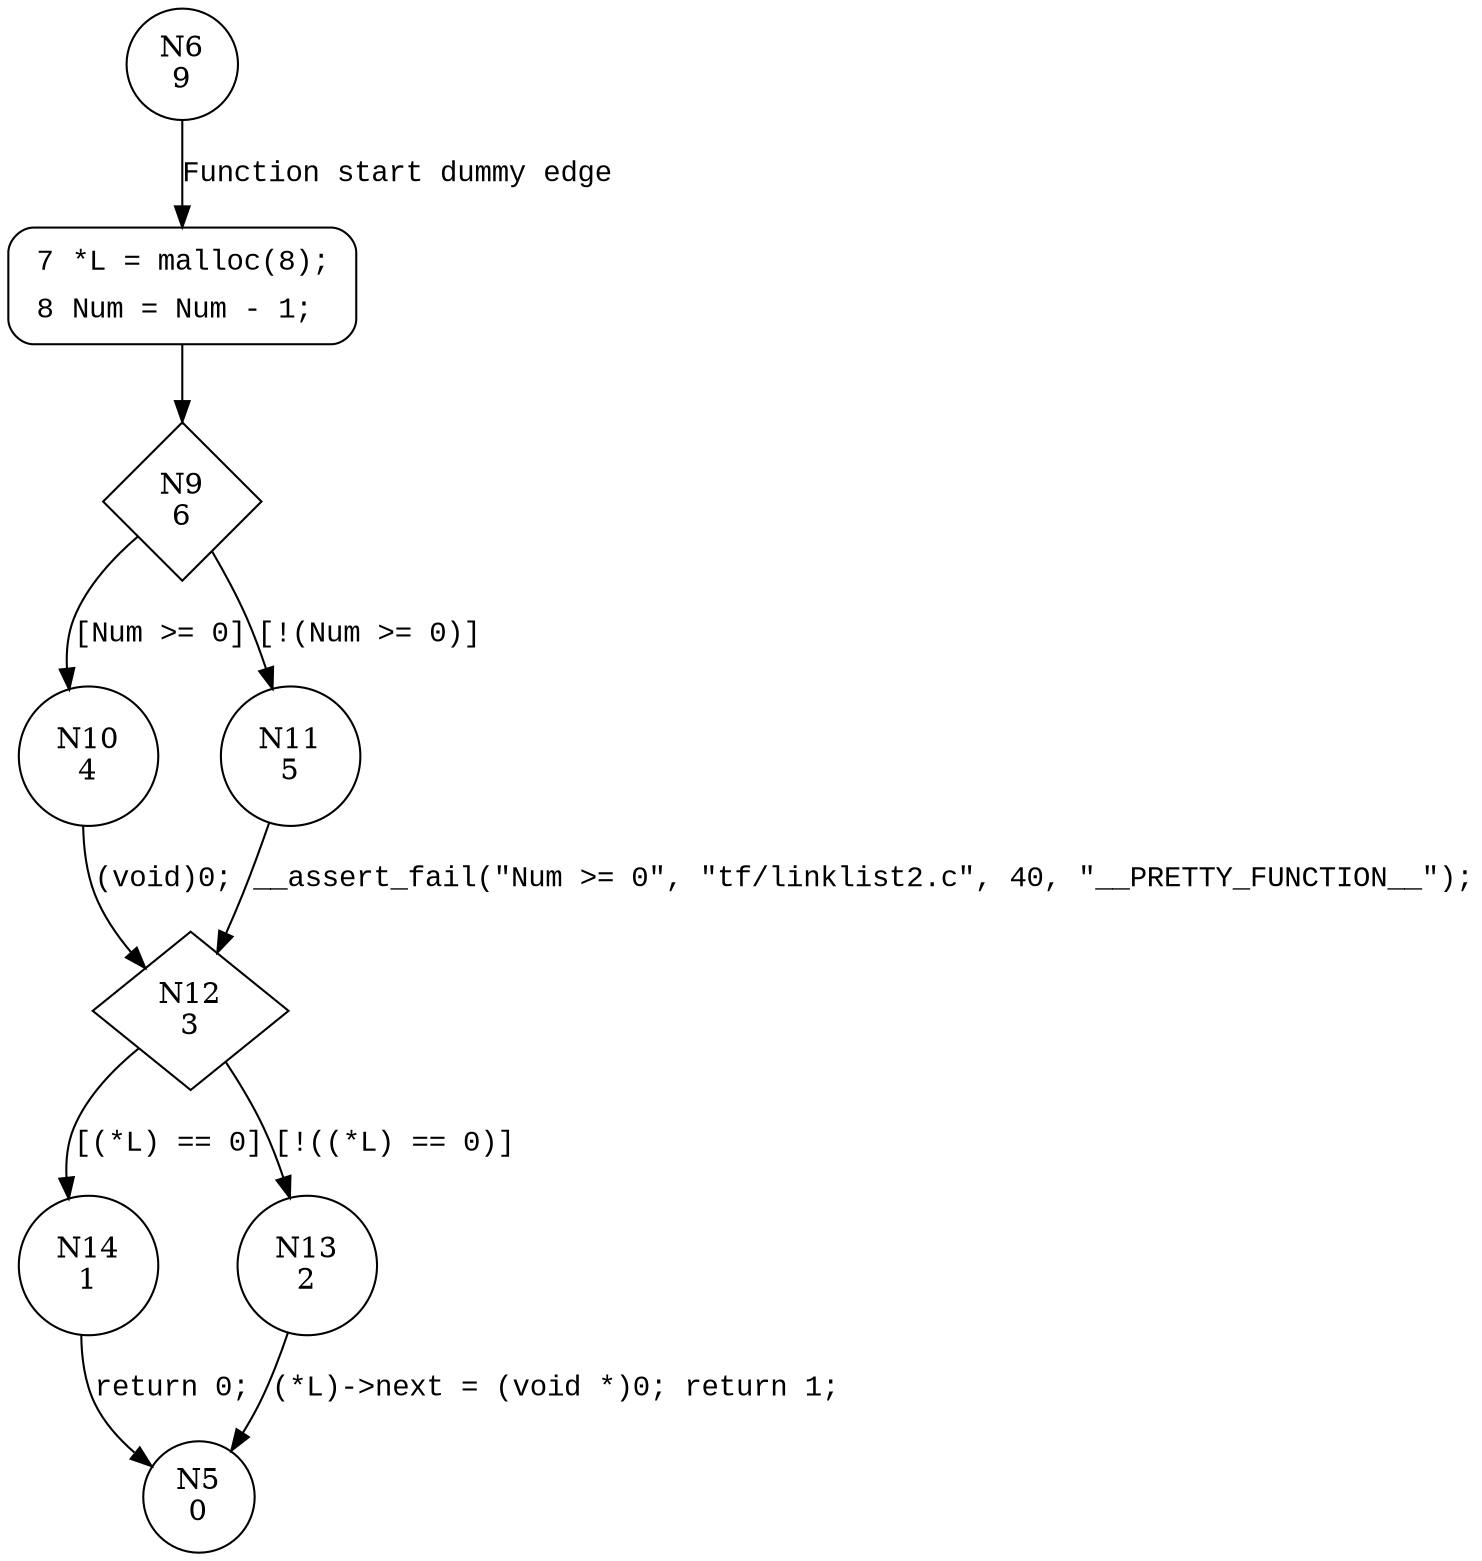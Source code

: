 digraph InitList {
6 [shape="circle" label="N6\n9"]
7 [shape="circle" label="N7\n8"]
9 [shape="diamond" label="N9\n6"]
10 [shape="circle" label="N10\n4"]
11 [shape="circle" label="N11\n5"]
12 [shape="diamond" label="N12\n3"]
14 [shape="circle" label="N14\n1"]
13 [shape="circle" label="N13\n2"]
5 [shape="circle" label="N5\n0"]
7 [style="filled,bold" penwidth="1" fillcolor="white" fontname="Courier New" shape="Mrecord" label=<<table border="0" cellborder="0" cellpadding="3" bgcolor="white"><tr><td align="right">7</td><td align="left">*L = malloc(8);</td></tr><tr><td align="right">8</td><td align="left">Num = Num - 1;</td></tr></table>>]
7 -> 9[label=""]
6 -> 7 [label="Function start dummy edge" fontname="Courier New"]
9 -> 10 [label="[Num >= 0]" fontname="Courier New"]
9 -> 11 [label="[!(Num >= 0)]" fontname="Courier New"]
12 -> 14 [label="[(*L) == 0]" fontname="Courier New"]
12 -> 13 [label="[!((*L) == 0)]" fontname="Courier New"]
14 -> 5 [label="return 0;" fontname="Courier New"]
11 -> 12 [label="__assert_fail(\"Num >= 0\", \"tf/linklist2.c\", 40, \"__PRETTY_FUNCTION__\");" fontname="Courier New"]
13 -> 5 [label="(*L)->next = (void *)0; return 1;" fontname="Courier New"]
10 -> 12 [label="(void)0;" fontname="Courier New"]
}